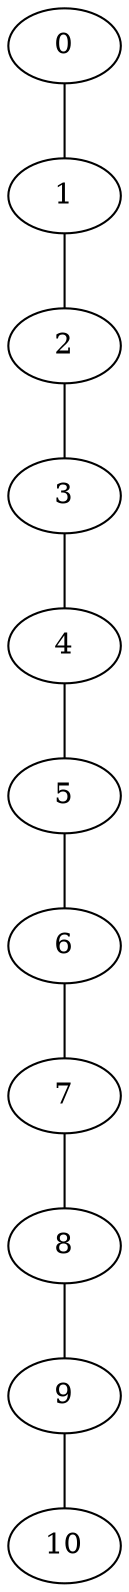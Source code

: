 graph G {
0;
1;
2;
3;
4;
5;
6;
7;
8;
9;
10;
0--1 ;
1--2 ;
2--3 ;
3--4 ;
4--5 ;
5--6 ;
6--7 ;
7--8 ;
8--9 ;
9--10 ;
}
